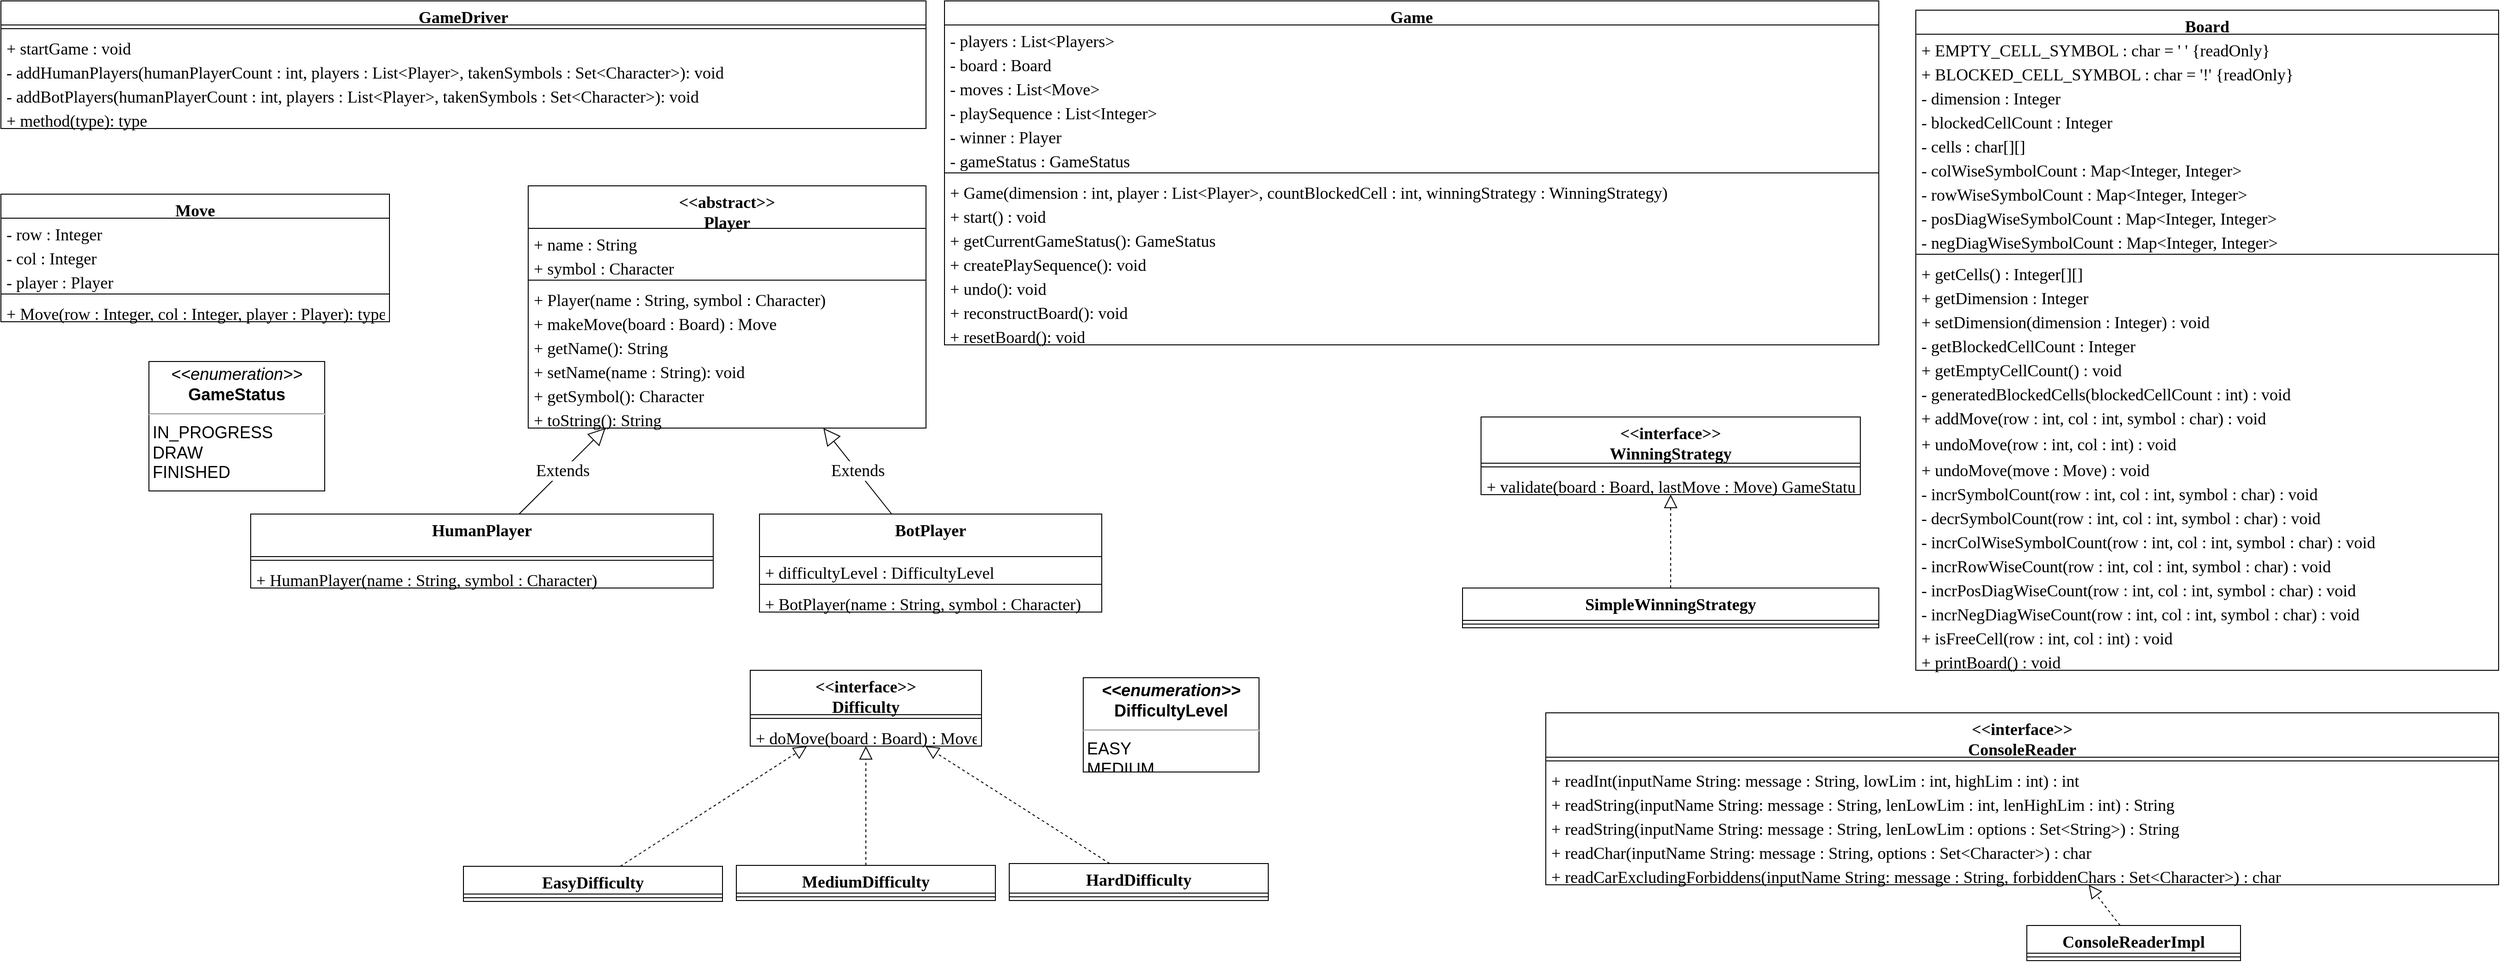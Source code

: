 <mxfile version="20.8.23" type="github">
  <diagram id="C5RBs43oDa-KdzZeNtuy" name="Page-1">
    <mxGraphModel dx="4530" dy="1080" grid="1" gridSize="10" guides="1" tooltips="1" connect="1" arrows="1" fold="1" page="1" pageScale="1" pageWidth="827" pageHeight="1169" math="0" shadow="0">
      <root>
        <mxCell id="WIyWlLk6GJQsqaUBKTNV-0" />
        <mxCell id="WIyWlLk6GJQsqaUBKTNV-1" parent="WIyWlLk6GJQsqaUBKTNV-0" />
        <mxCell id="NYESxSJqRWlcTfdeuYpu-14" value="Board" style="swimlane;fontStyle=1;align=center;verticalAlign=top;childLayout=stackLayout;horizontal=1;startSize=26;horizontalStack=0;resizeParent=1;resizeParentMax=0;resizeLast=0;collapsible=1;marginBottom=0;fontFamily=Verdana;fontSize=18;" vertex="1" parent="WIyWlLk6GJQsqaUBKTNV-1">
          <mxGeometry x="190" y="40" width="630" height="714" as="geometry" />
        </mxCell>
        <mxCell id="NYESxSJqRWlcTfdeuYpu-58" value="+ EMPTY_CELL_SYMBOL : char = &#39; &#39; {readOnly}" style="text;strokeColor=none;fillColor=none;align=left;verticalAlign=top;spacingLeft=4;spacingRight=4;overflow=hidden;rotatable=0;points=[[0,0.5],[1,0.5]];portConstraint=eastwest;fontFamily=Verdana;fontSize=18;" vertex="1" parent="NYESxSJqRWlcTfdeuYpu-14">
          <mxGeometry y="26" width="630" height="26" as="geometry" />
        </mxCell>
        <mxCell id="NYESxSJqRWlcTfdeuYpu-59" value="+ BLOCKED_CELL_SYMBOL : char = &#39;!&#39; {readOnly}" style="text;strokeColor=none;fillColor=none;align=left;verticalAlign=top;spacingLeft=4;spacingRight=4;overflow=hidden;rotatable=0;points=[[0,0.5],[1,0.5]];portConstraint=eastwest;fontFamily=Verdana;fontSize=18;" vertex="1" parent="NYESxSJqRWlcTfdeuYpu-14">
          <mxGeometry y="52" width="630" height="26" as="geometry" />
        </mxCell>
        <mxCell id="NYESxSJqRWlcTfdeuYpu-15" value="- dimension : Integer" style="text;strokeColor=none;fillColor=none;align=left;verticalAlign=top;spacingLeft=4;spacingRight=4;overflow=hidden;rotatable=0;points=[[0,0.5],[1,0.5]];portConstraint=eastwest;fontFamily=Verdana;fontSize=18;" vertex="1" parent="NYESxSJqRWlcTfdeuYpu-14">
          <mxGeometry y="78" width="630" height="26" as="geometry" />
        </mxCell>
        <mxCell id="NYESxSJqRWlcTfdeuYpu-33" value="- blockedCellCount : Integer" style="text;strokeColor=none;fillColor=none;align=left;verticalAlign=top;spacingLeft=4;spacingRight=4;overflow=hidden;rotatable=0;points=[[0,0.5],[1,0.5]];portConstraint=eastwest;fontFamily=Verdana;fontSize=18;" vertex="1" parent="NYESxSJqRWlcTfdeuYpu-14">
          <mxGeometry y="104" width="630" height="26" as="geometry" />
        </mxCell>
        <mxCell id="NYESxSJqRWlcTfdeuYpu-35" value="- cells : char[][]" style="text;strokeColor=none;fillColor=none;align=left;verticalAlign=top;spacingLeft=4;spacingRight=4;overflow=hidden;rotatable=0;points=[[0,0.5],[1,0.5]];portConstraint=eastwest;fontFamily=Verdana;fontSize=18;" vertex="1" parent="NYESxSJqRWlcTfdeuYpu-14">
          <mxGeometry y="130" width="630" height="26" as="geometry" />
        </mxCell>
        <mxCell id="NYESxSJqRWlcTfdeuYpu-36" value="- colWiseSymbolCount : Map&lt;Integer, Integer&gt;" style="text;strokeColor=none;fillColor=none;align=left;verticalAlign=top;spacingLeft=4;spacingRight=4;overflow=hidden;rotatable=0;points=[[0,0.5],[1,0.5]];portConstraint=eastwest;fontFamily=Verdana;fontSize=18;" vertex="1" parent="NYESxSJqRWlcTfdeuYpu-14">
          <mxGeometry y="156" width="630" height="26" as="geometry" />
        </mxCell>
        <mxCell id="NYESxSJqRWlcTfdeuYpu-37" value="- rowWiseSymbolCount : Map&lt;Integer, Integer&gt;" style="text;strokeColor=none;fillColor=none;align=left;verticalAlign=top;spacingLeft=4;spacingRight=4;overflow=hidden;rotatable=0;points=[[0,0.5],[1,0.5]];portConstraint=eastwest;fontFamily=Verdana;fontSize=18;" vertex="1" parent="NYESxSJqRWlcTfdeuYpu-14">
          <mxGeometry y="182" width="630" height="26" as="geometry" />
        </mxCell>
        <mxCell id="NYESxSJqRWlcTfdeuYpu-38" value="- posDiagWiseSymbolCount : Map&lt;Integer, Integer&gt;" style="text;strokeColor=none;fillColor=none;align=left;verticalAlign=top;spacingLeft=4;spacingRight=4;overflow=hidden;rotatable=0;points=[[0,0.5],[1,0.5]];portConstraint=eastwest;fontFamily=Verdana;fontSize=18;" vertex="1" parent="NYESxSJqRWlcTfdeuYpu-14">
          <mxGeometry y="208" width="630" height="26" as="geometry" />
        </mxCell>
        <mxCell id="NYESxSJqRWlcTfdeuYpu-34" value="- negDiagWiseSymbolCount : Map&lt;Integer, Integer&gt;" style="text;strokeColor=none;fillColor=none;align=left;verticalAlign=top;spacingLeft=4;spacingRight=4;overflow=hidden;rotatable=0;points=[[0,0.5],[1,0.5]];portConstraint=eastwest;fontFamily=Verdana;fontSize=18;" vertex="1" parent="NYESxSJqRWlcTfdeuYpu-14">
          <mxGeometry y="234" width="630" height="26" as="geometry" />
        </mxCell>
        <mxCell id="NYESxSJqRWlcTfdeuYpu-16" value="" style="line;strokeWidth=1;fillColor=none;align=left;verticalAlign=middle;spacingTop=-1;spacingLeft=3;spacingRight=3;rotatable=0;labelPosition=right;points=[];portConstraint=eastwest;strokeColor=inherit;fontFamily=Verdana;fontSize=18;" vertex="1" parent="NYESxSJqRWlcTfdeuYpu-14">
          <mxGeometry y="260" width="630" height="8" as="geometry" />
        </mxCell>
        <mxCell id="NYESxSJqRWlcTfdeuYpu-28" value="+ getCells() : Integer[][]" style="text;strokeColor=none;fillColor=none;align=left;verticalAlign=top;spacingLeft=4;spacingRight=4;overflow=hidden;rotatable=0;points=[[0,0.5],[1,0.5]];portConstraint=eastwest;fontFamily=Verdana;fontSize=18;" vertex="1" parent="NYESxSJqRWlcTfdeuYpu-14">
          <mxGeometry y="268" width="630" height="26" as="geometry" />
        </mxCell>
        <mxCell id="NYESxSJqRWlcTfdeuYpu-24" value="+ getDimension : Integer" style="text;strokeColor=none;fillColor=none;align=left;verticalAlign=top;spacingLeft=4;spacingRight=4;overflow=hidden;rotatable=0;points=[[0,0.5],[1,0.5]];portConstraint=eastwest;fontFamily=Verdana;fontSize=18;" vertex="1" parent="NYESxSJqRWlcTfdeuYpu-14">
          <mxGeometry y="294" width="630" height="26" as="geometry" />
        </mxCell>
        <mxCell id="NYESxSJqRWlcTfdeuYpu-32" value="+ setDimension(dimension : Integer) : void" style="text;strokeColor=none;fillColor=none;align=left;verticalAlign=top;spacingLeft=4;spacingRight=4;overflow=hidden;rotatable=0;points=[[0,0.5],[1,0.5]];portConstraint=eastwest;fontFamily=Verdana;fontSize=18;" vertex="1" parent="NYESxSJqRWlcTfdeuYpu-14">
          <mxGeometry y="320" width="630" height="26" as="geometry" />
        </mxCell>
        <mxCell id="NYESxSJqRWlcTfdeuYpu-26" value="- getBlockedCellCount : Integer" style="text;strokeColor=none;fillColor=none;align=left;verticalAlign=top;spacingLeft=4;spacingRight=4;overflow=hidden;rotatable=0;points=[[0,0.5],[1,0.5]];portConstraint=eastwest;fontFamily=Verdana;fontSize=18;" vertex="1" parent="NYESxSJqRWlcTfdeuYpu-14">
          <mxGeometry y="346" width="630" height="26" as="geometry" />
        </mxCell>
        <mxCell id="NYESxSJqRWlcTfdeuYpu-40" value="+ getEmptyCellCount() : void" style="text;strokeColor=none;fillColor=none;align=left;verticalAlign=top;spacingLeft=4;spacingRight=4;overflow=hidden;rotatable=0;points=[[0,0.5],[1,0.5]];portConstraint=eastwest;fontFamily=Verdana;fontSize=18;" vertex="1" parent="NYESxSJqRWlcTfdeuYpu-14">
          <mxGeometry y="372" width="630" height="26" as="geometry" />
        </mxCell>
        <mxCell id="NYESxSJqRWlcTfdeuYpu-41" value="- generatedBlockedCells(blockedCellCount : int) : void" style="text;strokeColor=none;fillColor=none;align=left;verticalAlign=top;spacingLeft=4;spacingRight=4;overflow=hidden;rotatable=0;points=[[0,0.5],[1,0.5]];portConstraint=eastwest;fontFamily=Verdana;fontSize=18;" vertex="1" parent="NYESxSJqRWlcTfdeuYpu-14">
          <mxGeometry y="398" width="630" height="26" as="geometry" />
        </mxCell>
        <mxCell id="NYESxSJqRWlcTfdeuYpu-27" value="+ addMove(row : int, col : int, symbol : char) : void" style="text;strokeColor=none;fillColor=none;align=left;verticalAlign=top;spacingLeft=4;spacingRight=4;overflow=hidden;rotatable=0;points=[[0,0.5],[1,0.5]];portConstraint=eastwest;fontFamily=Verdana;fontSize=18;" vertex="1" parent="NYESxSJqRWlcTfdeuYpu-14">
          <mxGeometry y="424" width="630" height="28" as="geometry" />
        </mxCell>
        <mxCell id="NYESxSJqRWlcTfdeuYpu-43" value="+ undoMove(row : int, col : int) : void" style="text;strokeColor=none;fillColor=none;align=left;verticalAlign=top;spacingLeft=4;spacingRight=4;overflow=hidden;rotatable=0;points=[[0,0.5],[1,0.5]];portConstraint=eastwest;fontFamily=Verdana;fontSize=18;" vertex="1" parent="NYESxSJqRWlcTfdeuYpu-14">
          <mxGeometry y="452" width="630" height="28" as="geometry" />
        </mxCell>
        <mxCell id="NYESxSJqRWlcTfdeuYpu-44" value="+ undoMove(move : Move) : void" style="text;strokeColor=none;fillColor=none;align=left;verticalAlign=top;spacingLeft=4;spacingRight=4;overflow=hidden;rotatable=0;points=[[0,0.5],[1,0.5]];portConstraint=eastwest;fontFamily=Verdana;fontSize=18;" vertex="1" parent="NYESxSJqRWlcTfdeuYpu-14">
          <mxGeometry y="480" width="630" height="26" as="geometry" />
        </mxCell>
        <mxCell id="NYESxSJqRWlcTfdeuYpu-42" value="- incrSymbolCount(row : int, col : int, symbol : char) : void" style="text;strokeColor=none;fillColor=none;align=left;verticalAlign=top;spacingLeft=4;spacingRight=4;overflow=hidden;rotatable=0;points=[[0,0.5],[1,0.5]];portConstraint=eastwest;fontFamily=Verdana;fontSize=18;" vertex="1" parent="NYESxSJqRWlcTfdeuYpu-14">
          <mxGeometry y="506" width="630" height="26" as="geometry" />
        </mxCell>
        <mxCell id="NYESxSJqRWlcTfdeuYpu-46" value="- decrSymbolCount(row : int, col : int, symbol : char) : void" style="text;strokeColor=none;fillColor=none;align=left;verticalAlign=top;spacingLeft=4;spacingRight=4;overflow=hidden;rotatable=0;points=[[0,0.5],[1,0.5]];portConstraint=eastwest;fontFamily=Verdana;fontSize=18;" vertex="1" parent="NYESxSJqRWlcTfdeuYpu-14">
          <mxGeometry y="532" width="630" height="26" as="geometry" />
        </mxCell>
        <mxCell id="NYESxSJqRWlcTfdeuYpu-47" value="- incrColWiseSymbolCount(row : int, col : int, symbol : char) : void" style="text;strokeColor=none;fillColor=none;align=left;verticalAlign=top;spacingLeft=4;spacingRight=4;overflow=hidden;rotatable=0;points=[[0,0.5],[1,0.5]];portConstraint=eastwest;fontFamily=Verdana;fontSize=18;" vertex="1" parent="NYESxSJqRWlcTfdeuYpu-14">
          <mxGeometry y="558" width="630" height="26" as="geometry" />
        </mxCell>
        <mxCell id="NYESxSJqRWlcTfdeuYpu-45" value="- incrRowWiseCount(row : int, col : int, symbol : char) : void" style="text;strokeColor=none;fillColor=none;align=left;verticalAlign=top;spacingLeft=4;spacingRight=4;overflow=hidden;rotatable=0;points=[[0,0.5],[1,0.5]];portConstraint=eastwest;fontFamily=Verdana;fontSize=18;" vertex="1" parent="NYESxSJqRWlcTfdeuYpu-14">
          <mxGeometry y="584" width="630" height="26" as="geometry" />
        </mxCell>
        <mxCell id="NYESxSJqRWlcTfdeuYpu-48" value="- incrPosDiagWiseCount(row : int, col : int, symbol : char) : void" style="text;strokeColor=none;fillColor=none;align=left;verticalAlign=top;spacingLeft=4;spacingRight=4;overflow=hidden;rotatable=0;points=[[0,0.5],[1,0.5]];portConstraint=eastwest;fontFamily=Verdana;fontSize=18;" vertex="1" parent="NYESxSJqRWlcTfdeuYpu-14">
          <mxGeometry y="610" width="630" height="26" as="geometry" />
        </mxCell>
        <mxCell id="NYESxSJqRWlcTfdeuYpu-49" value="- incrNegDiagWiseCount(row : int, col : int, symbol : char) : void" style="text;strokeColor=none;fillColor=none;align=left;verticalAlign=top;spacingLeft=4;spacingRight=4;overflow=hidden;rotatable=0;points=[[0,0.5],[1,0.5]];portConstraint=eastwest;fontFamily=Verdana;fontSize=18;" vertex="1" parent="NYESxSJqRWlcTfdeuYpu-14">
          <mxGeometry y="636" width="630" height="26" as="geometry" />
        </mxCell>
        <mxCell id="NYESxSJqRWlcTfdeuYpu-50" value="+ isFreeCell(row : int, col : int) : void" style="text;strokeColor=none;fillColor=none;align=left;verticalAlign=top;spacingLeft=4;spacingRight=4;overflow=hidden;rotatable=0;points=[[0,0.5],[1,0.5]];portConstraint=eastwest;fontFamily=Verdana;fontSize=18;" vertex="1" parent="NYESxSJqRWlcTfdeuYpu-14">
          <mxGeometry y="662" width="630" height="26" as="geometry" />
        </mxCell>
        <mxCell id="NYESxSJqRWlcTfdeuYpu-51" value="+ printBoard() : void" style="text;strokeColor=none;fillColor=none;align=left;verticalAlign=top;spacingLeft=4;spacingRight=4;overflow=hidden;rotatable=0;points=[[0,0.5],[1,0.5]];portConstraint=eastwest;fontFamily=Verdana;fontSize=18;" vertex="1" parent="NYESxSJqRWlcTfdeuYpu-14">
          <mxGeometry y="688" width="630" height="26" as="geometry" />
        </mxCell>
        <mxCell id="NYESxSJqRWlcTfdeuYpu-52" value="Game" style="swimlane;fontStyle=1;align=center;verticalAlign=top;childLayout=stackLayout;horizontal=1;startSize=26;horizontalStack=0;resizeParent=1;resizeParentMax=0;resizeLast=0;collapsible=1;marginBottom=0;fontFamily=Verdana;fontSize=18;" vertex="1" parent="WIyWlLk6GJQsqaUBKTNV-1">
          <mxGeometry x="-860" y="30" width="1010" height="372" as="geometry" />
        </mxCell>
        <mxCell id="NYESxSJqRWlcTfdeuYpu-53" value="- players : List&lt;Players&gt;" style="text;strokeColor=none;fillColor=none;align=left;verticalAlign=top;spacingLeft=4;spacingRight=4;overflow=hidden;rotatable=0;points=[[0,0.5],[1,0.5]];portConstraint=eastwest;fontSize=18;fontFamily=Verdana;" vertex="1" parent="NYESxSJqRWlcTfdeuYpu-52">
          <mxGeometry y="26" width="1010" height="26" as="geometry" />
        </mxCell>
        <mxCell id="NYESxSJqRWlcTfdeuYpu-60" value="- board : Board" style="text;strokeColor=none;fillColor=none;align=left;verticalAlign=top;spacingLeft=4;spacingRight=4;overflow=hidden;rotatable=0;points=[[0,0.5],[1,0.5]];portConstraint=eastwest;fontSize=18;fontFamily=Verdana;" vertex="1" parent="NYESxSJqRWlcTfdeuYpu-52">
          <mxGeometry y="52" width="1010" height="26" as="geometry" />
        </mxCell>
        <mxCell id="NYESxSJqRWlcTfdeuYpu-61" value="- moves : List&lt;Move&gt;" style="text;strokeColor=none;fillColor=none;align=left;verticalAlign=top;spacingLeft=4;spacingRight=4;overflow=hidden;rotatable=0;points=[[0,0.5],[1,0.5]];portConstraint=eastwest;fontSize=18;fontFamily=Verdana;" vertex="1" parent="NYESxSJqRWlcTfdeuYpu-52">
          <mxGeometry y="78" width="1010" height="26" as="geometry" />
        </mxCell>
        <mxCell id="NYESxSJqRWlcTfdeuYpu-62" value="- playSequence : List&lt;Integer&gt;" style="text;strokeColor=none;fillColor=none;align=left;verticalAlign=top;spacingLeft=4;spacingRight=4;overflow=hidden;rotatable=0;points=[[0,0.5],[1,0.5]];portConstraint=eastwest;fontSize=18;fontFamily=Verdana;" vertex="1" parent="NYESxSJqRWlcTfdeuYpu-52">
          <mxGeometry y="104" width="1010" height="26" as="geometry" />
        </mxCell>
        <mxCell id="NYESxSJqRWlcTfdeuYpu-63" value="- winner : Player" style="text;strokeColor=none;fillColor=none;align=left;verticalAlign=top;spacingLeft=4;spacingRight=4;overflow=hidden;rotatable=0;points=[[0,0.5],[1,0.5]];portConstraint=eastwest;fontSize=18;fontFamily=Verdana;" vertex="1" parent="NYESxSJqRWlcTfdeuYpu-52">
          <mxGeometry y="130" width="1010" height="26" as="geometry" />
        </mxCell>
        <mxCell id="NYESxSJqRWlcTfdeuYpu-64" value="- gameStatus : GameStatus" style="text;strokeColor=none;fillColor=none;align=left;verticalAlign=top;spacingLeft=4;spacingRight=4;overflow=hidden;rotatable=0;points=[[0,0.5],[1,0.5]];portConstraint=eastwest;fontSize=18;fontFamily=Verdana;" vertex="1" parent="NYESxSJqRWlcTfdeuYpu-52">
          <mxGeometry y="156" width="1010" height="26" as="geometry" />
        </mxCell>
        <mxCell id="NYESxSJqRWlcTfdeuYpu-54" value="" style="line;strokeWidth=1;fillColor=none;align=left;verticalAlign=middle;spacingTop=-1;spacingLeft=3;spacingRight=3;rotatable=0;labelPosition=right;points=[];portConstraint=eastwest;strokeColor=inherit;fontFamily=Verdana;fontSize=18;" vertex="1" parent="NYESxSJqRWlcTfdeuYpu-52">
          <mxGeometry y="182" width="1010" height="8" as="geometry" />
        </mxCell>
        <mxCell id="NYESxSJqRWlcTfdeuYpu-56" value="+ Game(dimension : int, player : List&lt;Player&gt;, countBlockedCell : int, winningStrategy : WinningStrategy)" style="text;strokeColor=none;fillColor=none;align=left;verticalAlign=top;spacingLeft=4;spacingRight=4;overflow=hidden;rotatable=0;points=[[0,0.5],[1,0.5]];portConstraint=eastwest;fontSize=18;fontFamily=Verdana;" vertex="1" parent="NYESxSJqRWlcTfdeuYpu-52">
          <mxGeometry y="190" width="1010" height="26" as="geometry" />
        </mxCell>
        <mxCell id="NYESxSJqRWlcTfdeuYpu-57" value="+ start() : void" style="text;strokeColor=none;fillColor=none;align=left;verticalAlign=top;spacingLeft=4;spacingRight=4;overflow=hidden;rotatable=0;points=[[0,0.5],[1,0.5]];portConstraint=eastwest;fontSize=18;fontFamily=Verdana;" vertex="1" parent="NYESxSJqRWlcTfdeuYpu-52">
          <mxGeometry y="216" width="1010" height="26" as="geometry" />
        </mxCell>
        <mxCell id="NYESxSJqRWlcTfdeuYpu-55" value="+ getCurrentGameStatus(): GameStatus" style="text;strokeColor=none;fillColor=none;align=left;verticalAlign=top;spacingLeft=4;spacingRight=4;overflow=hidden;rotatable=0;points=[[0,0.5],[1,0.5]];portConstraint=eastwest;fontSize=18;fontFamily=Verdana;" vertex="1" parent="NYESxSJqRWlcTfdeuYpu-52">
          <mxGeometry y="242" width="1010" height="26" as="geometry" />
        </mxCell>
        <mxCell id="NYESxSJqRWlcTfdeuYpu-65" value="+ createPlaySequence(): void" style="text;strokeColor=none;fillColor=none;align=left;verticalAlign=top;spacingLeft=4;spacingRight=4;overflow=hidden;rotatable=0;points=[[0,0.5],[1,0.5]];portConstraint=eastwest;fontSize=18;fontFamily=Verdana;" vertex="1" parent="NYESxSJqRWlcTfdeuYpu-52">
          <mxGeometry y="268" width="1010" height="26" as="geometry" />
        </mxCell>
        <mxCell id="NYESxSJqRWlcTfdeuYpu-66" value="+ undo(): void" style="text;strokeColor=none;fillColor=none;align=left;verticalAlign=top;spacingLeft=4;spacingRight=4;overflow=hidden;rotatable=0;points=[[0,0.5],[1,0.5]];portConstraint=eastwest;fontSize=18;fontFamily=Verdana;" vertex="1" parent="NYESxSJqRWlcTfdeuYpu-52">
          <mxGeometry y="294" width="1010" height="26" as="geometry" />
        </mxCell>
        <mxCell id="NYESxSJqRWlcTfdeuYpu-67" value="+ reconstructBoard(): void" style="text;strokeColor=none;fillColor=none;align=left;verticalAlign=top;spacingLeft=4;spacingRight=4;overflow=hidden;rotatable=0;points=[[0,0.5],[1,0.5]];portConstraint=eastwest;fontSize=18;fontFamily=Verdana;" vertex="1" parent="NYESxSJqRWlcTfdeuYpu-52">
          <mxGeometry y="320" width="1010" height="26" as="geometry" />
        </mxCell>
        <mxCell id="NYESxSJqRWlcTfdeuYpu-68" value="+ resetBoard(): void" style="text;strokeColor=none;fillColor=none;align=left;verticalAlign=top;spacingLeft=4;spacingRight=4;overflow=hidden;rotatable=0;points=[[0,0.5],[1,0.5]];portConstraint=eastwest;fontSize=18;fontFamily=Verdana;" vertex="1" parent="NYESxSJqRWlcTfdeuYpu-52">
          <mxGeometry y="346" width="1010" height="26" as="geometry" />
        </mxCell>
        <mxCell id="NYESxSJqRWlcTfdeuYpu-69" value="GameDriver" style="swimlane;fontStyle=1;align=center;verticalAlign=top;childLayout=stackLayout;horizontal=1;startSize=26;horizontalStack=0;resizeParent=1;resizeParentMax=0;resizeLast=0;collapsible=1;marginBottom=0;fontFamily=Verdana;fontSize=18;" vertex="1" parent="WIyWlLk6GJQsqaUBKTNV-1">
          <mxGeometry x="-1880" y="30" width="1000" height="138" as="geometry" />
        </mxCell>
        <mxCell id="NYESxSJqRWlcTfdeuYpu-71" value="" style="line;strokeWidth=1;fillColor=none;align=left;verticalAlign=middle;spacingTop=-1;spacingLeft=3;spacingRight=3;rotatable=0;labelPosition=right;points=[];portConstraint=eastwest;strokeColor=inherit;fontFamily=Verdana;fontSize=18;" vertex="1" parent="NYESxSJqRWlcTfdeuYpu-69">
          <mxGeometry y="26" width="1000" height="8" as="geometry" />
        </mxCell>
        <mxCell id="NYESxSJqRWlcTfdeuYpu-70" value="+ startGame : void" style="text;strokeColor=none;fillColor=none;align=left;verticalAlign=top;spacingLeft=4;spacingRight=4;overflow=hidden;rotatable=0;points=[[0,0.5],[1,0.5]];portConstraint=eastwest;fontSize=18;fontFamily=Verdana;" vertex="1" parent="NYESxSJqRWlcTfdeuYpu-69">
          <mxGeometry y="34" width="1000" height="26" as="geometry" />
        </mxCell>
        <mxCell id="NYESxSJqRWlcTfdeuYpu-72" value="- addHumanPlayers(humanPlayerCount : int, players : List&lt;Player&gt;, takenSymbols : Set&lt;Character&gt;): void" style="text;strokeColor=none;fillColor=none;align=left;verticalAlign=top;spacingLeft=4;spacingRight=4;overflow=hidden;rotatable=0;points=[[0,0.5],[1,0.5]];portConstraint=eastwest;fontSize=18;fontFamily=Verdana;" vertex="1" parent="NYESxSJqRWlcTfdeuYpu-69">
          <mxGeometry y="60" width="1000" height="26" as="geometry" />
        </mxCell>
        <mxCell id="NYESxSJqRWlcTfdeuYpu-73" value="- addBotPlayers(humanPlayerCount : int, players : List&lt;Player&gt;, takenSymbols : Set&lt;Character&gt;): void" style="text;strokeColor=none;fillColor=none;align=left;verticalAlign=top;spacingLeft=4;spacingRight=4;overflow=hidden;rotatable=0;points=[[0,0.5],[1,0.5]];portConstraint=eastwest;fontSize=18;fontFamily=Verdana;" vertex="1" parent="NYESxSJqRWlcTfdeuYpu-69">
          <mxGeometry y="86" width="1000" height="26" as="geometry" />
        </mxCell>
        <mxCell id="NYESxSJqRWlcTfdeuYpu-74" value="+ method(type): type" style="text;strokeColor=none;fillColor=none;align=left;verticalAlign=top;spacingLeft=4;spacingRight=4;overflow=hidden;rotatable=0;points=[[0,0.5],[1,0.5]];portConstraint=eastwest;fontSize=18;fontFamily=Verdana;" vertex="1" parent="NYESxSJqRWlcTfdeuYpu-69">
          <mxGeometry y="112" width="1000" height="26" as="geometry" />
        </mxCell>
        <mxCell id="NYESxSJqRWlcTfdeuYpu-79" value="&lt;p style=&quot;margin: 4px 0px 0px; text-align: center; font-size: 18px;&quot;&gt;&lt;i style=&quot;font-size: 18px;&quot;&gt;&amp;lt;&amp;lt;enumeration&amp;gt;&amp;gt;&lt;/i&gt;&lt;br style=&quot;font-size: 18px;&quot;&gt;&lt;b style=&quot;font-size: 18px;&quot;&gt;GameStatus&lt;/b&gt;&lt;/p&gt;&lt;hr style=&quot;font-size: 18px;&quot;&gt;&lt;p style=&quot;margin: 0px 0px 0px 4px; font-size: 18px;&quot;&gt;IN_PROGRESS&lt;br style=&quot;font-size: 18px;&quot;&gt;DRAW&lt;/p&gt;&lt;p style=&quot;margin: 0px 0px 0px 4px; font-size: 18px;&quot;&gt;FINISHED&lt;/p&gt;&lt;p style=&quot;margin: 0px 0px 0px 4px; font-size: 18px;&quot;&gt;&lt;br style=&quot;font-size: 18px;&quot;&gt;&lt;/p&gt;" style="verticalAlign=top;align=left;overflow=fill;fontSize=18;fontFamily=Helvetica;html=1;" vertex="1" parent="WIyWlLk6GJQsqaUBKTNV-1">
          <mxGeometry x="-1720" y="420" width="190" height="140" as="geometry" />
        </mxCell>
        <mxCell id="NYESxSJqRWlcTfdeuYpu-83" value="&lt;&lt;abstract&gt;&gt;&#xa;Player" style="swimlane;fontStyle=1;align=center;verticalAlign=top;childLayout=stackLayout;horizontal=1;startSize=46;horizontalStack=0;resizeParent=1;resizeParentMax=0;resizeLast=0;collapsible=1;marginBottom=0;fontFamily=Verdana;fontSize=18;" vertex="1" parent="WIyWlLk6GJQsqaUBKTNV-1">
          <mxGeometry x="-1310" y="230" width="430" height="262" as="geometry" />
        </mxCell>
        <mxCell id="NYESxSJqRWlcTfdeuYpu-85" value="+ name : String" style="text;strokeColor=none;fillColor=none;align=left;verticalAlign=top;spacingLeft=4;spacingRight=4;overflow=hidden;rotatable=0;points=[[0,0.5],[1,0.5]];portConstraint=eastwest;fontSize=18;fontFamily=Verdana;" vertex="1" parent="NYESxSJqRWlcTfdeuYpu-83">
          <mxGeometry y="46" width="430" height="26" as="geometry" />
        </mxCell>
        <mxCell id="NYESxSJqRWlcTfdeuYpu-89" value="+ symbol : Character" style="text;strokeColor=none;fillColor=none;align=left;verticalAlign=top;spacingLeft=4;spacingRight=4;overflow=hidden;rotatable=0;points=[[0,0.5],[1,0.5]];portConstraint=eastwest;fontSize=18;fontFamily=Verdana;" vertex="1" parent="NYESxSJqRWlcTfdeuYpu-83">
          <mxGeometry y="72" width="430" height="26" as="geometry" />
        </mxCell>
        <mxCell id="NYESxSJqRWlcTfdeuYpu-84" value="" style="line;strokeWidth=1;fillColor=none;align=left;verticalAlign=middle;spacingTop=-1;spacingLeft=3;spacingRight=3;rotatable=0;labelPosition=right;points=[];portConstraint=eastwest;strokeColor=inherit;fontFamily=Verdana;fontSize=18;" vertex="1" parent="NYESxSJqRWlcTfdeuYpu-83">
          <mxGeometry y="98" width="430" height="8" as="geometry" />
        </mxCell>
        <mxCell id="NYESxSJqRWlcTfdeuYpu-86" value="+ Player(name : String, symbol : Character)" style="text;strokeColor=none;fillColor=none;align=left;verticalAlign=top;spacingLeft=4;spacingRight=4;overflow=hidden;rotatable=0;points=[[0,0.5],[1,0.5]];portConstraint=eastwest;fontSize=18;fontFamily=Verdana;" vertex="1" parent="NYESxSJqRWlcTfdeuYpu-83">
          <mxGeometry y="106" width="430" height="26" as="geometry" />
        </mxCell>
        <mxCell id="NYESxSJqRWlcTfdeuYpu-87" value="+ makeMove(board : Board) : Move" style="text;strokeColor=none;fillColor=none;align=left;verticalAlign=top;spacingLeft=4;spacingRight=4;overflow=hidden;rotatable=0;points=[[0,0.5],[1,0.5]];portConstraint=eastwest;fontSize=18;fontFamily=Verdana;" vertex="1" parent="NYESxSJqRWlcTfdeuYpu-83">
          <mxGeometry y="132" width="430" height="26" as="geometry" />
        </mxCell>
        <mxCell id="NYESxSJqRWlcTfdeuYpu-90" value="+ getName(): String" style="text;strokeColor=none;fillColor=none;align=left;verticalAlign=top;spacingLeft=4;spacingRight=4;overflow=hidden;rotatable=0;points=[[0,0.5],[1,0.5]];portConstraint=eastwest;fontSize=18;fontFamily=Verdana;" vertex="1" parent="NYESxSJqRWlcTfdeuYpu-83">
          <mxGeometry y="158" width="430" height="26" as="geometry" />
        </mxCell>
        <mxCell id="NYESxSJqRWlcTfdeuYpu-88" value="+ setName(name : String): void" style="text;strokeColor=none;fillColor=none;align=left;verticalAlign=top;spacingLeft=4;spacingRight=4;overflow=hidden;rotatable=0;points=[[0,0.5],[1,0.5]];portConstraint=eastwest;fontSize=18;fontFamily=Verdana;" vertex="1" parent="NYESxSJqRWlcTfdeuYpu-83">
          <mxGeometry y="184" width="430" height="26" as="geometry" />
        </mxCell>
        <mxCell id="NYESxSJqRWlcTfdeuYpu-91" value="+ getSymbol(): Character" style="text;strokeColor=none;fillColor=none;align=left;verticalAlign=top;spacingLeft=4;spacingRight=4;overflow=hidden;rotatable=0;points=[[0,0.5],[1,0.5]];portConstraint=eastwest;fontSize=18;fontFamily=Verdana;" vertex="1" parent="NYESxSJqRWlcTfdeuYpu-83">
          <mxGeometry y="210" width="430" height="26" as="geometry" />
        </mxCell>
        <mxCell id="NYESxSJqRWlcTfdeuYpu-92" value="+ toString(): String" style="text;strokeColor=none;fillColor=none;align=left;verticalAlign=top;spacingLeft=4;spacingRight=4;overflow=hidden;rotatable=0;points=[[0,0.5],[1,0.5]];portConstraint=eastwest;fontSize=18;fontFamily=Verdana;" vertex="1" parent="NYESxSJqRWlcTfdeuYpu-83">
          <mxGeometry y="236" width="430" height="26" as="geometry" />
        </mxCell>
        <mxCell id="NYESxSJqRWlcTfdeuYpu-93" value="HumanPlayer" style="swimlane;fontStyle=1;align=center;verticalAlign=top;childLayout=stackLayout;horizontal=1;startSize=46;horizontalStack=0;resizeParent=1;resizeParentMax=0;resizeLast=0;collapsible=1;marginBottom=0;fontFamily=Verdana;fontSize=18;" vertex="1" parent="WIyWlLk6GJQsqaUBKTNV-1">
          <mxGeometry x="-1610" y="585" width="500" height="80" as="geometry" />
        </mxCell>
        <mxCell id="NYESxSJqRWlcTfdeuYpu-96" value="" style="line;strokeWidth=1;fillColor=none;align=left;verticalAlign=middle;spacingTop=-1;spacingLeft=3;spacingRight=3;rotatable=0;labelPosition=right;points=[];portConstraint=eastwest;strokeColor=inherit;fontFamily=Verdana;fontSize=18;" vertex="1" parent="NYESxSJqRWlcTfdeuYpu-93">
          <mxGeometry y="46" width="500" height="8" as="geometry" />
        </mxCell>
        <mxCell id="NYESxSJqRWlcTfdeuYpu-97" value="+ HumanPlayer(name : String, symbol : Character)" style="text;strokeColor=none;fillColor=none;align=left;verticalAlign=top;spacingLeft=4;spacingRight=4;overflow=hidden;rotatable=0;points=[[0,0.5],[1,0.5]];portConstraint=eastwest;fontSize=18;fontFamily=Verdana;" vertex="1" parent="NYESxSJqRWlcTfdeuYpu-93">
          <mxGeometry y="54" width="500" height="26" as="geometry" />
        </mxCell>
        <mxCell id="NYESxSJqRWlcTfdeuYpu-103" value="BotPlayer" style="swimlane;fontStyle=1;align=center;verticalAlign=top;childLayout=stackLayout;horizontal=1;startSize=46;horizontalStack=0;resizeParent=1;resizeParentMax=0;resizeLast=0;collapsible=1;marginBottom=0;fontFamily=Verdana;fontSize=18;" vertex="1" parent="WIyWlLk6GJQsqaUBKTNV-1">
          <mxGeometry x="-1060" y="585" width="370" height="106" as="geometry" />
        </mxCell>
        <mxCell id="NYESxSJqRWlcTfdeuYpu-105" value="+ difficultyLevel : DifficultyLevel" style="text;strokeColor=none;fillColor=none;align=left;verticalAlign=top;spacingLeft=4;spacingRight=4;overflow=hidden;rotatable=0;points=[[0,0.5],[1,0.5]];portConstraint=eastwest;fontSize=18;fontFamily=Verdana;" vertex="1" parent="NYESxSJqRWlcTfdeuYpu-103">
          <mxGeometry y="46" width="370" height="26" as="geometry" />
        </mxCell>
        <mxCell id="NYESxSJqRWlcTfdeuYpu-106" value="" style="line;strokeWidth=1;fillColor=none;align=left;verticalAlign=middle;spacingTop=-1;spacingLeft=3;spacingRight=3;rotatable=0;labelPosition=right;points=[];portConstraint=eastwest;strokeColor=inherit;fontFamily=Verdana;fontSize=18;" vertex="1" parent="NYESxSJqRWlcTfdeuYpu-103">
          <mxGeometry y="72" width="370" height="8" as="geometry" />
        </mxCell>
        <mxCell id="NYESxSJqRWlcTfdeuYpu-107" value="+ BotPlayer(name : String, symbol : Character)" style="text;strokeColor=none;fillColor=none;align=left;verticalAlign=top;spacingLeft=4;spacingRight=4;overflow=hidden;rotatable=0;points=[[0,0.5],[1,0.5]];portConstraint=eastwest;fontSize=18;fontFamily=Verdana;" vertex="1" parent="NYESxSJqRWlcTfdeuYpu-103">
          <mxGeometry y="80" width="370" height="26" as="geometry" />
        </mxCell>
        <mxCell id="NYESxSJqRWlcTfdeuYpu-114" value="Extends" style="endArrow=block;endSize=16;endFill=0;html=1;rounded=0;fontFamily=Verdana;fontSize=18;" edge="1" parent="WIyWlLk6GJQsqaUBKTNV-1" source="NYESxSJqRWlcTfdeuYpu-93" target="NYESxSJqRWlcTfdeuYpu-83">
          <mxGeometry width="160" relative="1" as="geometry">
            <mxPoint x="-1550" y="440" as="sourcePoint" />
            <mxPoint x="-1390" y="440" as="targetPoint" />
          </mxGeometry>
        </mxCell>
        <mxCell id="NYESxSJqRWlcTfdeuYpu-115" value="Extends" style="endArrow=block;endSize=16;endFill=0;html=1;rounded=0;fontFamily=Verdana;fontSize=18;" edge="1" parent="WIyWlLk6GJQsqaUBKTNV-1" source="NYESxSJqRWlcTfdeuYpu-103" target="NYESxSJqRWlcTfdeuYpu-83">
          <mxGeometry width="160" relative="1" as="geometry">
            <mxPoint x="-1956" y="580" as="sourcePoint" />
            <mxPoint x="-1924" y="452" as="targetPoint" />
          </mxGeometry>
        </mxCell>
        <mxCell id="NYESxSJqRWlcTfdeuYpu-116" value="Move" style="swimlane;fontStyle=1;align=center;verticalAlign=top;childLayout=stackLayout;horizontal=1;startSize=26;horizontalStack=0;resizeParent=1;resizeParentMax=0;resizeLast=0;collapsible=1;marginBottom=0;fontFamily=Verdana;fontSize=18;" vertex="1" parent="WIyWlLk6GJQsqaUBKTNV-1">
          <mxGeometry x="-1880" y="239" width="420" height="138" as="geometry" />
        </mxCell>
        <mxCell id="NYESxSJqRWlcTfdeuYpu-117" value="- row : Integer" style="text;strokeColor=none;fillColor=none;align=left;verticalAlign=top;spacingLeft=4;spacingRight=4;overflow=hidden;rotatable=0;points=[[0,0.5],[1,0.5]];portConstraint=eastwest;fontSize=18;fontFamily=Verdana;" vertex="1" parent="NYESxSJqRWlcTfdeuYpu-116">
          <mxGeometry y="26" width="420" height="26" as="geometry" />
        </mxCell>
        <mxCell id="NYESxSJqRWlcTfdeuYpu-120" value="- col : Integer" style="text;strokeColor=none;fillColor=none;align=left;verticalAlign=top;spacingLeft=4;spacingRight=4;overflow=hidden;rotatable=0;points=[[0,0.5],[1,0.5]];portConstraint=eastwest;fontSize=18;fontFamily=Verdana;" vertex="1" parent="NYESxSJqRWlcTfdeuYpu-116">
          <mxGeometry y="52" width="420" height="26" as="geometry" />
        </mxCell>
        <mxCell id="NYESxSJqRWlcTfdeuYpu-121" value="- player : Player" style="text;strokeColor=none;fillColor=none;align=left;verticalAlign=top;spacingLeft=4;spacingRight=4;overflow=hidden;rotatable=0;points=[[0,0.5],[1,0.5]];portConstraint=eastwest;fontSize=18;fontFamily=Verdana;" vertex="1" parent="NYESxSJqRWlcTfdeuYpu-116">
          <mxGeometry y="78" width="420" height="26" as="geometry" />
        </mxCell>
        <mxCell id="NYESxSJqRWlcTfdeuYpu-118" value="" style="line;strokeWidth=1;fillColor=none;align=left;verticalAlign=middle;spacingTop=-1;spacingLeft=3;spacingRight=3;rotatable=0;labelPosition=right;points=[];portConstraint=eastwest;strokeColor=inherit;fontFamily=Verdana;fontSize=18;" vertex="1" parent="NYESxSJqRWlcTfdeuYpu-116">
          <mxGeometry y="104" width="420" height="8" as="geometry" />
        </mxCell>
        <mxCell id="NYESxSJqRWlcTfdeuYpu-119" value="+ Move(row : Integer, col : Integer, player : Player): type" style="text;strokeColor=none;fillColor=none;align=left;verticalAlign=top;spacingLeft=4;spacingRight=4;overflow=hidden;rotatable=0;points=[[0,0.5],[1,0.5]];portConstraint=eastwest;fontSize=18;fontFamily=Verdana;" vertex="1" parent="NYESxSJqRWlcTfdeuYpu-116">
          <mxGeometry y="112" width="420" height="26" as="geometry" />
        </mxCell>
        <mxCell id="NYESxSJqRWlcTfdeuYpu-122" value="&lt;&lt;interface&gt;&gt;&#xa;Difficulty" style="swimlane;fontStyle=1;align=center;verticalAlign=top;childLayout=stackLayout;horizontal=1;startSize=48;horizontalStack=0;resizeParent=1;resizeParentMax=0;resizeLast=0;collapsible=1;marginBottom=0;fontFamily=Verdana;fontSize=18;" vertex="1" parent="WIyWlLk6GJQsqaUBKTNV-1">
          <mxGeometry x="-1070" y="754" width="250" height="82" as="geometry" />
        </mxCell>
        <mxCell id="NYESxSJqRWlcTfdeuYpu-124" value="" style="line;strokeWidth=1;fillColor=none;align=left;verticalAlign=middle;spacingTop=-1;spacingLeft=3;spacingRight=3;rotatable=0;labelPosition=right;points=[];portConstraint=eastwest;strokeColor=inherit;fontFamily=Verdana;fontSize=18;" vertex="1" parent="NYESxSJqRWlcTfdeuYpu-122">
          <mxGeometry y="48" width="250" height="8" as="geometry" />
        </mxCell>
        <mxCell id="NYESxSJqRWlcTfdeuYpu-126" value="+ doMove(board : Board) : Move" style="text;strokeColor=none;fillColor=none;align=left;verticalAlign=top;spacingLeft=4;spacingRight=4;overflow=hidden;rotatable=0;points=[[0,0.5],[1,0.5]];portConstraint=eastwest;fontSize=18;fontFamily=Verdana;" vertex="1" parent="NYESxSJqRWlcTfdeuYpu-122">
          <mxGeometry y="56" width="250" height="26" as="geometry" />
        </mxCell>
        <mxCell id="NYESxSJqRWlcTfdeuYpu-127" value="EasyDifficulty" style="swimlane;fontStyle=1;align=center;verticalAlign=top;childLayout=stackLayout;horizontal=1;startSize=30;horizontalStack=0;resizeParent=1;resizeParentMax=0;resizeLast=0;collapsible=1;marginBottom=0;fontFamily=Verdana;fontSize=18;" vertex="1" parent="WIyWlLk6GJQsqaUBKTNV-1">
          <mxGeometry x="-1380" y="966" width="280" height="38" as="geometry" />
        </mxCell>
        <mxCell id="NYESxSJqRWlcTfdeuYpu-128" value="" style="line;strokeWidth=1;fillColor=none;align=left;verticalAlign=middle;spacingTop=-1;spacingLeft=3;spacingRight=3;rotatable=0;labelPosition=right;points=[];portConstraint=eastwest;strokeColor=inherit;fontFamily=Verdana;fontSize=18;" vertex="1" parent="NYESxSJqRWlcTfdeuYpu-127">
          <mxGeometry y="30" width="280" height="8" as="geometry" />
        </mxCell>
        <mxCell id="NYESxSJqRWlcTfdeuYpu-131" value="HardDifficulty" style="swimlane;fontStyle=1;align=center;verticalAlign=top;childLayout=stackLayout;horizontal=1;startSize=32;horizontalStack=0;resizeParent=1;resizeParentMax=0;resizeLast=0;collapsible=1;marginBottom=0;fontFamily=Verdana;fontSize=18;" vertex="1" parent="WIyWlLk6GJQsqaUBKTNV-1">
          <mxGeometry x="-790" y="963" width="280" height="40" as="geometry" />
        </mxCell>
        <mxCell id="NYESxSJqRWlcTfdeuYpu-132" value="" style="line;strokeWidth=1;fillColor=none;align=left;verticalAlign=middle;spacingTop=-1;spacingLeft=3;spacingRight=3;rotatable=0;labelPosition=right;points=[];portConstraint=eastwest;strokeColor=inherit;fontFamily=Verdana;fontSize=18;" vertex="1" parent="NYESxSJqRWlcTfdeuYpu-131">
          <mxGeometry y="32" width="280" height="8" as="geometry" />
        </mxCell>
        <mxCell id="NYESxSJqRWlcTfdeuYpu-134" value="MediumDifficulty" style="swimlane;fontStyle=1;align=center;verticalAlign=top;childLayout=stackLayout;horizontal=1;startSize=30;horizontalStack=0;resizeParent=1;resizeParentMax=0;resizeLast=0;collapsible=1;marginBottom=0;fontFamily=Verdana;fontSize=18;" vertex="1" parent="WIyWlLk6GJQsqaUBKTNV-1">
          <mxGeometry x="-1085" y="965" width="280" height="38" as="geometry" />
        </mxCell>
        <mxCell id="NYESxSJqRWlcTfdeuYpu-135" value="" style="line;strokeWidth=1;fillColor=none;align=left;verticalAlign=middle;spacingTop=-1;spacingLeft=3;spacingRight=3;rotatable=0;labelPosition=right;points=[];portConstraint=eastwest;strokeColor=inherit;fontFamily=Verdana;fontSize=18;" vertex="1" parent="NYESxSJqRWlcTfdeuYpu-134">
          <mxGeometry y="30" width="280" height="8" as="geometry" />
        </mxCell>
        <mxCell id="NYESxSJqRWlcTfdeuYpu-139" value="" style="endArrow=block;dashed=1;endFill=0;endSize=12;html=1;rounded=0;fontFamily=Verdana;fontSize=18;" edge="1" parent="WIyWlLk6GJQsqaUBKTNV-1" source="NYESxSJqRWlcTfdeuYpu-127" target="NYESxSJqRWlcTfdeuYpu-122">
          <mxGeometry width="160" relative="1" as="geometry">
            <mxPoint x="-680" y="1084" as="sourcePoint" />
            <mxPoint x="-520" y="1084" as="targetPoint" />
          </mxGeometry>
        </mxCell>
        <mxCell id="NYESxSJqRWlcTfdeuYpu-140" value="" style="endArrow=block;dashed=1;endFill=0;endSize=12;html=1;rounded=0;fontFamily=Verdana;fontSize=18;" edge="1" parent="WIyWlLk6GJQsqaUBKTNV-1" source="NYESxSJqRWlcTfdeuYpu-131" target="NYESxSJqRWlcTfdeuYpu-122">
          <mxGeometry width="160" relative="1" as="geometry">
            <mxPoint x="-1122" y="1097" as="sourcePoint" />
            <mxPoint x="-894" y="908" as="targetPoint" />
          </mxGeometry>
        </mxCell>
        <mxCell id="NYESxSJqRWlcTfdeuYpu-141" value="" style="endArrow=block;dashed=1;endFill=0;endSize=12;html=1;rounded=0;fontFamily=Verdana;fontSize=18;" edge="1" parent="WIyWlLk6GJQsqaUBKTNV-1" source="NYESxSJqRWlcTfdeuYpu-134" target="NYESxSJqRWlcTfdeuYpu-122">
          <mxGeometry width="160" relative="1" as="geometry">
            <mxPoint x="-858" y="1095" as="sourcePoint" />
            <mxPoint x="-847" y="908" as="targetPoint" />
          </mxGeometry>
        </mxCell>
        <mxCell id="NYESxSJqRWlcTfdeuYpu-142" value="&lt;p style=&quot;margin: 4px 0px 0px; text-align: center; font-size: 18px;&quot;&gt;&lt;i style=&quot;font-size: 18px;&quot;&gt;&lt;b style=&quot;font-size: 18px;&quot;&gt;&amp;lt;&amp;lt;enumeration&amp;gt;&amp;gt;&lt;/b&gt;&lt;/i&gt;&lt;br style=&quot;font-size: 18px;&quot;&gt;&lt;b style=&quot;font-size: 18px;&quot;&gt;DifficultyLevel&lt;/b&gt;&lt;/p&gt;&lt;hr style=&quot;font-size: 18px;&quot;&gt;&lt;p style=&quot;margin: 0px 0px 0px 4px; font-size: 18px;&quot;&gt;EASY&lt;br style=&quot;font-size: 18px;&quot;&gt;MEDIUM&lt;/p&gt;&lt;p style=&quot;margin: 0px 0px 0px 4px; font-size: 18px;&quot;&gt;HARD&lt;/p&gt;&lt;p style=&quot;margin: 0px 0px 0px 4px; font-size: 18px;&quot;&gt;&lt;br style=&quot;font-size: 18px;&quot;&gt;&lt;/p&gt;" style="verticalAlign=top;align=left;overflow=fill;fontSize=18;fontFamily=Helvetica;html=1;" vertex="1" parent="WIyWlLk6GJQsqaUBKTNV-1">
          <mxGeometry x="-710" y="762" width="190" height="102" as="geometry" />
        </mxCell>
        <mxCell id="NYESxSJqRWlcTfdeuYpu-143" value="&lt;&lt;interface&gt;&gt;&#xa;WinningStrategy" style="swimlane;fontStyle=1;align=center;verticalAlign=top;childLayout=stackLayout;horizontal=1;startSize=50;horizontalStack=0;resizeParent=1;resizeParentMax=0;resizeLast=0;collapsible=1;marginBottom=0;fontFamily=Verdana;fontSize=18;" vertex="1" parent="WIyWlLk6GJQsqaUBKTNV-1">
          <mxGeometry x="-280" y="480" width="410" height="84" as="geometry" />
        </mxCell>
        <mxCell id="NYESxSJqRWlcTfdeuYpu-150" value="" style="line;strokeWidth=1;fillColor=none;align=left;verticalAlign=middle;spacingTop=-1;spacingLeft=3;spacingRight=3;rotatable=0;labelPosition=right;points=[];portConstraint=eastwest;strokeColor=inherit;fontFamily=Verdana;fontSize=18;" vertex="1" parent="NYESxSJqRWlcTfdeuYpu-143">
          <mxGeometry y="50" width="410" height="8" as="geometry" />
        </mxCell>
        <mxCell id="NYESxSJqRWlcTfdeuYpu-151" value="+ validate(board : Board, lastMove : Move) GameStatus" style="text;strokeColor=none;fillColor=none;align=left;verticalAlign=top;spacingLeft=4;spacingRight=4;overflow=hidden;rotatable=0;points=[[0,0.5],[1,0.5]];portConstraint=eastwest;fontSize=18;fontFamily=Verdana;" vertex="1" parent="NYESxSJqRWlcTfdeuYpu-143">
          <mxGeometry y="58" width="410" height="26" as="geometry" />
        </mxCell>
        <mxCell id="NYESxSJqRWlcTfdeuYpu-158" value="SimpleWinningStrategy" style="swimlane;fontStyle=1;align=center;verticalAlign=top;childLayout=stackLayout;horizontal=1;startSize=35;horizontalStack=0;resizeParent=1;resizeParentMax=0;resizeLast=0;collapsible=1;marginBottom=0;fontFamily=Verdana;fontSize=18;" vertex="1" parent="WIyWlLk6GJQsqaUBKTNV-1">
          <mxGeometry x="-300" y="665" width="450" height="43" as="geometry" />
        </mxCell>
        <mxCell id="NYESxSJqRWlcTfdeuYpu-159" value="" style="line;strokeWidth=1;fillColor=none;align=left;verticalAlign=middle;spacingTop=-1;spacingLeft=3;spacingRight=3;rotatable=0;labelPosition=right;points=[];portConstraint=eastwest;strokeColor=inherit;fontFamily=Verdana;fontSize=18;" vertex="1" parent="NYESxSJqRWlcTfdeuYpu-158">
          <mxGeometry y="35" width="450" height="8" as="geometry" />
        </mxCell>
        <mxCell id="NYESxSJqRWlcTfdeuYpu-161" value="" style="endArrow=block;dashed=1;endFill=0;endSize=12;html=1;rounded=0;fontFamily=Verdana;fontSize=18;" edge="1" parent="WIyWlLk6GJQsqaUBKTNV-1" source="NYESxSJqRWlcTfdeuYpu-158" target="NYESxSJqRWlcTfdeuYpu-143">
          <mxGeometry width="160" relative="1" as="geometry">
            <mxPoint x="-60" y="620" as="sourcePoint" />
            <mxPoint x="100" y="620" as="targetPoint" />
          </mxGeometry>
        </mxCell>
        <mxCell id="NYESxSJqRWlcTfdeuYpu-163" value="&lt;&lt;interface&gt;&gt;&#xa;ConsoleReader" style="swimlane;fontStyle=1;align=center;verticalAlign=top;childLayout=stackLayout;horizontal=1;startSize=48;horizontalStack=0;resizeParent=1;resizeParentMax=0;resizeLast=0;collapsible=1;marginBottom=0;fontFamily=Verdana;fontSize=18;" vertex="1" parent="WIyWlLk6GJQsqaUBKTNV-1">
          <mxGeometry x="-210" y="800" width="1030" height="186" as="geometry" />
        </mxCell>
        <mxCell id="NYESxSJqRWlcTfdeuYpu-164" value="" style="line;strokeWidth=1;fillColor=none;align=left;verticalAlign=middle;spacingTop=-1;spacingLeft=3;spacingRight=3;rotatable=0;labelPosition=right;points=[];portConstraint=eastwest;strokeColor=inherit;fontFamily=Verdana;fontSize=18;" vertex="1" parent="NYESxSJqRWlcTfdeuYpu-163">
          <mxGeometry y="48" width="1030" height="8" as="geometry" />
        </mxCell>
        <mxCell id="NYESxSJqRWlcTfdeuYpu-165" value="+ readInt(inputName String: message : String, lowLim : int, highLim : int) : int" style="text;strokeColor=none;fillColor=none;align=left;verticalAlign=top;spacingLeft=4;spacingRight=4;overflow=hidden;rotatable=0;points=[[0,0.5],[1,0.5]];portConstraint=eastwest;fontSize=18;fontFamily=Verdana;" vertex="1" parent="NYESxSJqRWlcTfdeuYpu-163">
          <mxGeometry y="56" width="1030" height="26" as="geometry" />
        </mxCell>
        <mxCell id="NYESxSJqRWlcTfdeuYpu-166" value="+ readString(inputName String: message : String, lenLowLim : int, lenHighLim : int) : String" style="text;strokeColor=none;fillColor=none;align=left;verticalAlign=top;spacingLeft=4;spacingRight=4;overflow=hidden;rotatable=0;points=[[0,0.5],[1,0.5]];portConstraint=eastwest;fontSize=18;fontFamily=Verdana;" vertex="1" parent="NYESxSJqRWlcTfdeuYpu-163">
          <mxGeometry y="82" width="1030" height="26" as="geometry" />
        </mxCell>
        <mxCell id="NYESxSJqRWlcTfdeuYpu-168" value="+ readString(inputName String: message : String, lenLowLim : options : Set&lt;String&gt;) : String" style="text;strokeColor=none;fillColor=none;align=left;verticalAlign=top;spacingLeft=4;spacingRight=4;overflow=hidden;rotatable=0;points=[[0,0.5],[1,0.5]];portConstraint=eastwest;fontSize=18;fontFamily=Verdana;" vertex="1" parent="NYESxSJqRWlcTfdeuYpu-163">
          <mxGeometry y="108" width="1030" height="26" as="geometry" />
        </mxCell>
        <mxCell id="NYESxSJqRWlcTfdeuYpu-167" value="+ readChar(inputName String: message : String, options : Set&lt;Character&gt;) : char" style="text;strokeColor=none;fillColor=none;align=left;verticalAlign=top;spacingLeft=4;spacingRight=4;overflow=hidden;rotatable=0;points=[[0,0.5],[1,0.5]];portConstraint=eastwest;fontSize=18;fontFamily=Verdana;" vertex="1" parent="NYESxSJqRWlcTfdeuYpu-163">
          <mxGeometry y="134" width="1030" height="26" as="geometry" />
        </mxCell>
        <mxCell id="NYESxSJqRWlcTfdeuYpu-170" value="+ readCarExcludingForbiddens(inputName String: message : String, forbiddenChars : Set&lt;Character&gt;) : char" style="text;strokeColor=none;fillColor=none;align=left;verticalAlign=top;spacingLeft=4;spacingRight=4;overflow=hidden;rotatable=0;points=[[0,0.5],[1,0.5]];portConstraint=eastwest;fontSize=18;fontFamily=Verdana;" vertex="1" parent="NYESxSJqRWlcTfdeuYpu-163">
          <mxGeometry y="160" width="1030" height="26" as="geometry" />
        </mxCell>
        <mxCell id="NYESxSJqRWlcTfdeuYpu-171" value="ConsoleReaderImpl" style="swimlane;fontStyle=1;align=center;verticalAlign=top;childLayout=stackLayout;horizontal=1;startSize=30;horizontalStack=0;resizeParent=1;resizeParentMax=0;resizeLast=0;collapsible=1;marginBottom=0;fontFamily=Verdana;fontSize=18;" vertex="1" parent="WIyWlLk6GJQsqaUBKTNV-1">
          <mxGeometry x="310" y="1030" width="231" height="38" as="geometry" />
        </mxCell>
        <mxCell id="NYESxSJqRWlcTfdeuYpu-172" value="" style="line;strokeWidth=1;fillColor=none;align=left;verticalAlign=middle;spacingTop=-1;spacingLeft=3;spacingRight=3;rotatable=0;labelPosition=right;points=[];portConstraint=eastwest;strokeColor=inherit;fontFamily=Verdana;fontSize=18;" vertex="1" parent="NYESxSJqRWlcTfdeuYpu-171">
          <mxGeometry y="30" width="231" height="8" as="geometry" />
        </mxCell>
        <mxCell id="NYESxSJqRWlcTfdeuYpu-179" value="" style="endArrow=block;dashed=1;endFill=0;endSize=12;html=1;rounded=0;fontFamily=Verdana;fontSize=18;" edge="1" parent="WIyWlLk6GJQsqaUBKTNV-1" source="NYESxSJqRWlcTfdeuYpu-171" target="NYESxSJqRWlcTfdeuYpu-163">
          <mxGeometry width="160" relative="1" as="geometry">
            <mxPoint x="27" y="991" as="sourcePoint" />
            <mxPoint x="187" y="991" as="targetPoint" />
          </mxGeometry>
        </mxCell>
      </root>
    </mxGraphModel>
  </diagram>
</mxfile>
